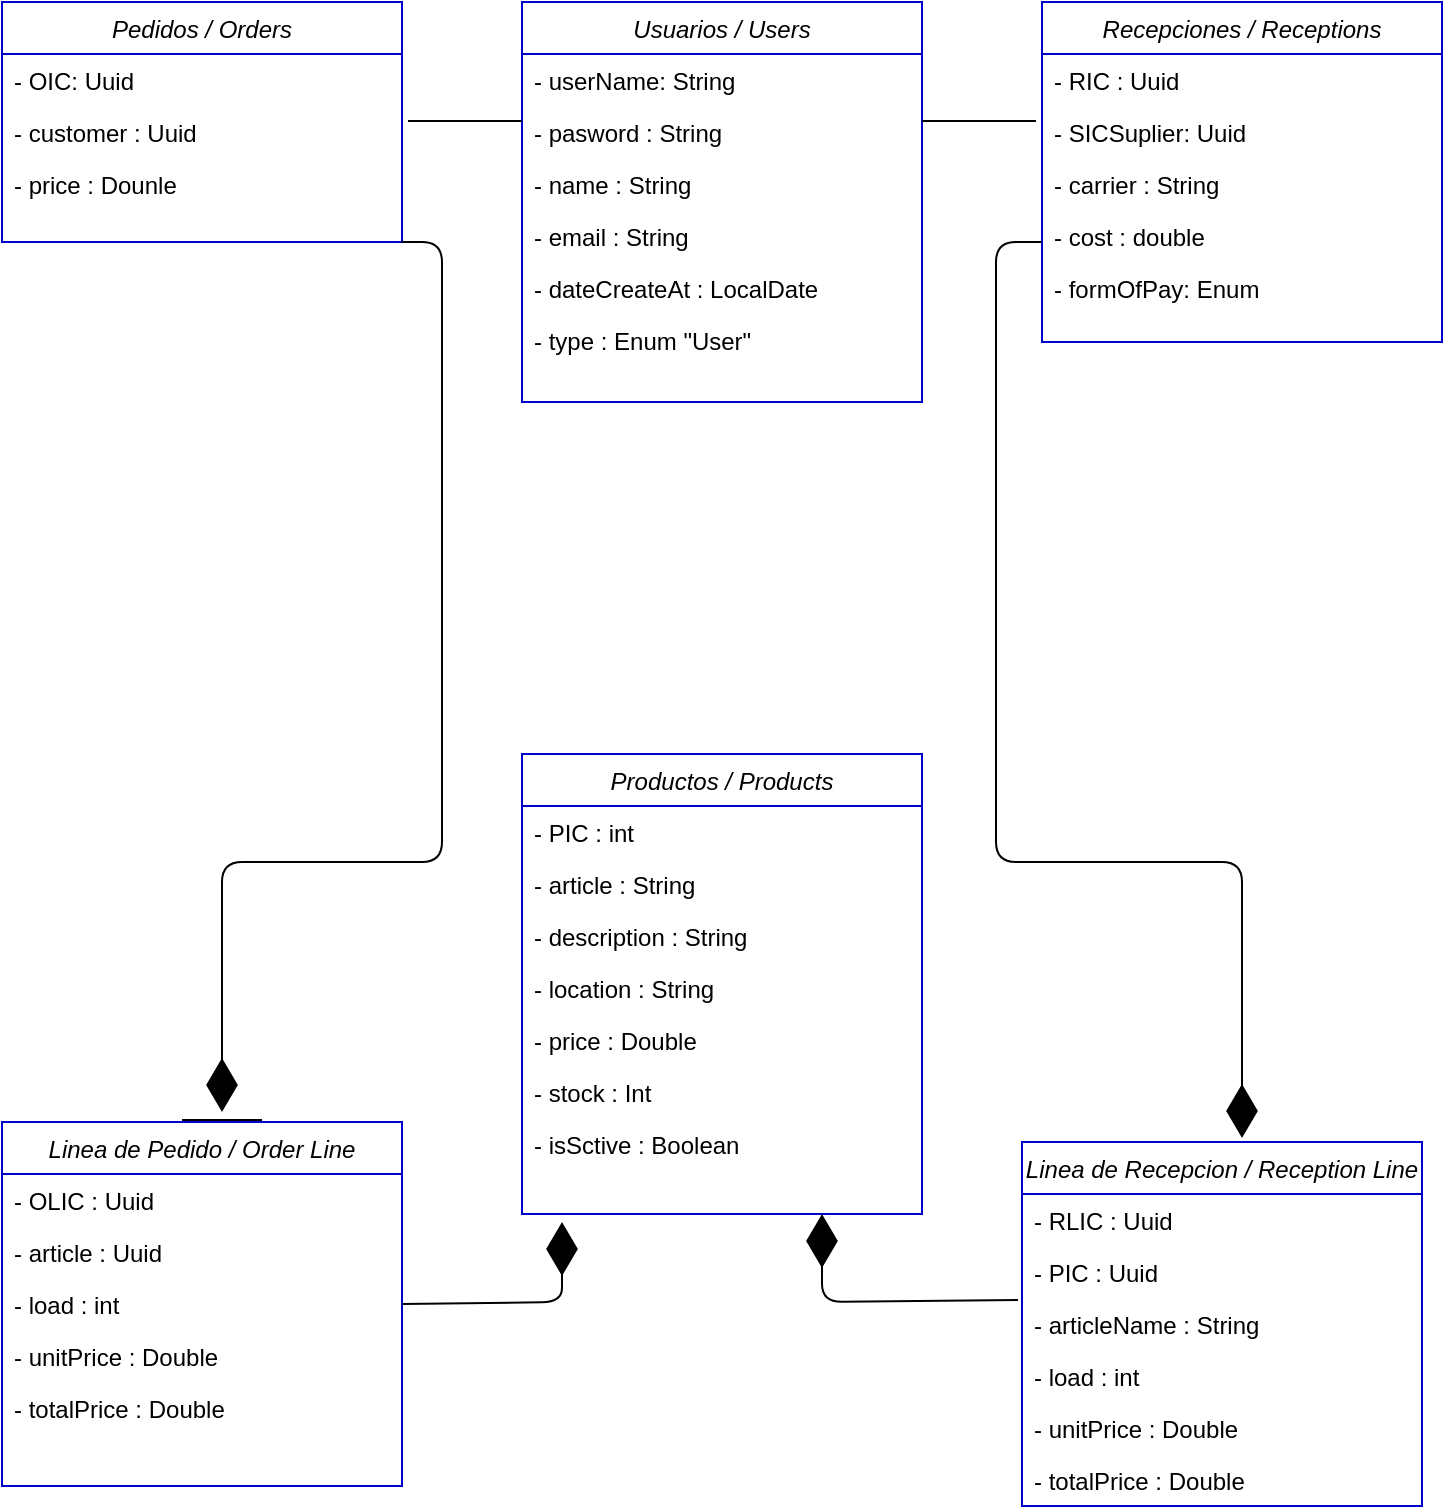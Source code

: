 <mxfile version="15.2.7" type="device"><diagram id="C5RBs43oDa-KdzZeNtuy" name="Page-1"><mxGraphModel dx="1919" dy="494" grid="1" gridSize="10" guides="1" tooltips="1" connect="1" arrows="1" fold="1" page="1" pageScale="1" pageWidth="827" pageHeight="1169" math="0" shadow="0"><root><mxCell id="WIyWlLk6GJQsqaUBKTNV-0"/><mxCell id="WIyWlLk6GJQsqaUBKTNV-1" parent="WIyWlLk6GJQsqaUBKTNV-0"/><mxCell id="xP6IEk8G_7_wYVqHRWd4-0" value="Pedidos / Orders" style="swimlane;fontStyle=2;align=center;verticalAlign=top;childLayout=stackLayout;horizontal=1;startSize=26;horizontalStack=0;resizeParent=1;resizeLast=0;collapsible=1;marginBottom=0;rounded=0;shadow=0;strokeWidth=1;fillColor=#FFFFFF;strokeColor=#0000CC;" parent="WIyWlLk6GJQsqaUBKTNV-1" vertex="1"><mxGeometry x="-800" y="220" width="200" height="120" as="geometry"><mxRectangle x="-200" y="50" width="160" height="26" as="alternateBounds"/></mxGeometry></mxCell><mxCell id="xP6IEk8G_7_wYVqHRWd4-20" value="- OIC: Uuid&#10;" style="text;align=left;verticalAlign=top;spacingLeft=4;spacingRight=4;overflow=hidden;rotatable=0;points=[[0,0.5],[1,0.5]];portConstraint=eastwest;rounded=0;shadow=0;html=0;" parent="xP6IEk8G_7_wYVqHRWd4-0" vertex="1"><mxGeometry y="26" width="200" height="26" as="geometry"/></mxCell><mxCell id="xP6IEk8G_7_wYVqHRWd4-1" value="- customer : Uuid" style="text;align=left;verticalAlign=top;spacingLeft=4;spacingRight=4;overflow=hidden;rotatable=0;points=[[0,0.5],[1,0.5]];portConstraint=eastwest;" parent="xP6IEk8G_7_wYVqHRWd4-0" vertex="1"><mxGeometry y="52" width="200" height="26" as="geometry"/></mxCell><mxCell id="xP6IEk8G_7_wYVqHRWd4-2" value="- price : Dounle" style="text;align=left;verticalAlign=top;spacingLeft=4;spacingRight=4;overflow=hidden;rotatable=0;points=[[0,0.5],[1,0.5]];portConstraint=eastwest;rounded=0;shadow=0;html=0;" parent="xP6IEk8G_7_wYVqHRWd4-0" vertex="1"><mxGeometry y="78" width="200" height="26" as="geometry"/></mxCell><mxCell id="XiTa4pajt9Ke85h2i4oA-14" value="Productos / Products" style="swimlane;fontStyle=2;align=center;verticalAlign=top;childLayout=stackLayout;horizontal=1;startSize=26;horizontalStack=0;resizeParent=1;resizeLast=0;collapsible=1;marginBottom=0;rounded=0;shadow=0;strokeWidth=1;fillColor=#FFFFFF;strokeColor=#0000CC;" parent="WIyWlLk6GJQsqaUBKTNV-1" vertex="1"><mxGeometry x="-540" y="596" width="200" height="230" as="geometry"><mxRectangle x="-200" y="50" width="160" height="26" as="alternateBounds"/></mxGeometry></mxCell><mxCell id="XiTa4pajt9Ke85h2i4oA-15" value="- PIC : int" style="text;align=left;verticalAlign=top;spacingLeft=4;spacingRight=4;overflow=hidden;rotatable=0;points=[[0,0.5],[1,0.5]];portConstraint=eastwest;" parent="XiTa4pajt9Ke85h2i4oA-14" vertex="1"><mxGeometry y="26" width="200" height="26" as="geometry"/></mxCell><mxCell id="XiTa4pajt9Ke85h2i4oA-16" value="- article : String" style="text;align=left;verticalAlign=top;spacingLeft=4;spacingRight=4;overflow=hidden;rotatable=0;points=[[0,0.5],[1,0.5]];portConstraint=eastwest;rounded=0;shadow=0;html=0;" parent="XiTa4pajt9Ke85h2i4oA-14" vertex="1"><mxGeometry y="52" width="200" height="26" as="geometry"/></mxCell><mxCell id="XiTa4pajt9Ke85h2i4oA-17" value="- description : String" style="text;align=left;verticalAlign=top;spacingLeft=4;spacingRight=4;overflow=hidden;rotatable=0;points=[[0,0.5],[1,0.5]];portConstraint=eastwest;rounded=0;shadow=0;html=0;" parent="XiTa4pajt9Ke85h2i4oA-14" vertex="1"><mxGeometry y="78" width="200" height="26" as="geometry"/></mxCell><mxCell id="XiTa4pajt9Ke85h2i4oA-18" value="- location : String" style="text;align=left;verticalAlign=top;spacingLeft=4;spacingRight=4;overflow=hidden;rotatable=0;points=[[0,0.5],[1,0.5]];portConstraint=eastwest;rounded=0;shadow=0;html=0;" parent="XiTa4pajt9Ke85h2i4oA-14" vertex="1"><mxGeometry y="104" width="200" height="26" as="geometry"/></mxCell><mxCell id="XiTa4pajt9Ke85h2i4oA-19" value="- price : Double" style="text;align=left;verticalAlign=top;spacingLeft=4;spacingRight=4;overflow=hidden;rotatable=0;points=[[0,0.5],[1,0.5]];portConstraint=eastwest;rounded=0;shadow=0;html=0;" parent="XiTa4pajt9Ke85h2i4oA-14" vertex="1"><mxGeometry y="130" width="200" height="26" as="geometry"/></mxCell><mxCell id="XiTa4pajt9Ke85h2i4oA-20" value="- stock : Int" style="text;align=left;verticalAlign=top;spacingLeft=4;spacingRight=4;overflow=hidden;rotatable=0;points=[[0,0.5],[1,0.5]];portConstraint=eastwest;rounded=0;shadow=0;html=0;" parent="XiTa4pajt9Ke85h2i4oA-14" vertex="1"><mxGeometry y="156" width="200" height="26" as="geometry"/></mxCell><mxCell id="XiTa4pajt9Ke85h2i4oA-21" value="- isSctive : Boolean" style="text;align=left;verticalAlign=top;spacingLeft=4;spacingRight=4;overflow=hidden;rotatable=0;points=[[0,0.5],[1,0.5]];portConstraint=eastwest;rounded=0;shadow=0;html=0;" parent="XiTa4pajt9Ke85h2i4oA-14" vertex="1"><mxGeometry y="182" width="200" height="26" as="geometry"/></mxCell><mxCell id="XiTa4pajt9Ke85h2i4oA-27" value="Recepciones / Receptions" style="swimlane;fontStyle=2;align=center;verticalAlign=top;childLayout=stackLayout;horizontal=1;startSize=26;horizontalStack=0;resizeParent=1;resizeLast=0;collapsible=1;marginBottom=0;rounded=0;shadow=0;strokeWidth=1;fillColor=#FFFFFF;strokeColor=#0000CC;" parent="WIyWlLk6GJQsqaUBKTNV-1" vertex="1"><mxGeometry x="-280" y="220" width="200" height="170" as="geometry"><mxRectangle x="-200" y="50" width="160" height="26" as="alternateBounds"/></mxGeometry></mxCell><mxCell id="XiTa4pajt9Ke85h2i4oA-28" value="- RIC : Uuid" style="text;align=left;verticalAlign=top;spacingLeft=4;spacingRight=4;overflow=hidden;rotatable=0;points=[[0,0.5],[1,0.5]];portConstraint=eastwest;" parent="XiTa4pajt9Ke85h2i4oA-27" vertex="1"><mxGeometry y="26" width="200" height="26" as="geometry"/></mxCell><mxCell id="XiTa4pajt9Ke85h2i4oA-29" value="- SICSuplier: Uuid" style="text;align=left;verticalAlign=top;spacingLeft=4;spacingRight=4;overflow=hidden;rotatable=0;points=[[0,0.5],[1,0.5]];portConstraint=eastwest;rounded=0;shadow=0;html=0;" parent="XiTa4pajt9Ke85h2i4oA-27" vertex="1"><mxGeometry y="52" width="200" height="26" as="geometry"/></mxCell><mxCell id="XiTa4pajt9Ke85h2i4oA-30" value="- carrier : String" style="text;align=left;verticalAlign=top;spacingLeft=4;spacingRight=4;overflow=hidden;rotatable=0;points=[[0,0.5],[1,0.5]];portConstraint=eastwest;rounded=0;shadow=0;html=0;" parent="XiTa4pajt9Ke85h2i4oA-27" vertex="1"><mxGeometry y="78" width="200" height="26" as="geometry"/></mxCell><mxCell id="XiTa4pajt9Ke85h2i4oA-31" value="- cost : double" style="text;align=left;verticalAlign=top;spacingLeft=4;spacingRight=4;overflow=hidden;rotatable=0;points=[[0,0.5],[1,0.5]];portConstraint=eastwest;rounded=0;shadow=0;html=0;" parent="XiTa4pajt9Ke85h2i4oA-27" vertex="1"><mxGeometry y="104" width="200" height="26" as="geometry"/></mxCell><mxCell id="XiTa4pajt9Ke85h2i4oA-88" value="- formOfPay: Enum " style="text;align=left;verticalAlign=top;spacingLeft=4;spacingRight=4;overflow=hidden;rotatable=0;points=[[0,0.5],[1,0.5]];portConstraint=eastwest;rounded=0;shadow=0;html=0;" parent="XiTa4pajt9Ke85h2i4oA-27" vertex="1"><mxGeometry y="130" width="200" height="26" as="geometry"/></mxCell><mxCell id="XiTa4pajt9Ke85h2i4oA-65" value="Linea de Recepcion / Reception Line" style="swimlane;fontStyle=2;align=center;verticalAlign=top;childLayout=stackLayout;horizontal=1;startSize=26;horizontalStack=0;resizeParent=1;resizeLast=0;collapsible=1;marginBottom=0;rounded=0;shadow=0;strokeWidth=1;fillColor=#FFFFFF;strokeColor=#0000CC;" parent="WIyWlLk6GJQsqaUBKTNV-1" vertex="1"><mxGeometry x="-290" y="790" width="200" height="182" as="geometry"><mxRectangle x="-200" y="50" width="160" height="26" as="alternateBounds"/></mxGeometry></mxCell><mxCell id="XiTa4pajt9Ke85h2i4oA-66" value="- RLIC : Uuid" style="text;align=left;verticalAlign=top;spacingLeft=4;spacingRight=4;overflow=hidden;rotatable=0;points=[[0,0.5],[1,0.5]];portConstraint=eastwest;" parent="XiTa4pajt9Ke85h2i4oA-65" vertex="1"><mxGeometry y="26" width="200" height="26" as="geometry"/></mxCell><mxCell id="XiTa4pajt9Ke85h2i4oA-67" value="- PIC : Uuid " style="text;align=left;verticalAlign=top;spacingLeft=4;spacingRight=4;overflow=hidden;rotatable=0;points=[[0,0.5],[1,0.5]];portConstraint=eastwest;rounded=0;shadow=0;html=0;" parent="XiTa4pajt9Ke85h2i4oA-65" vertex="1"><mxGeometry y="52" width="200" height="26" as="geometry"/></mxCell><mxCell id="XiTa4pajt9Ke85h2i4oA-89" value="- articleName : String" style="text;align=left;verticalAlign=top;spacingLeft=4;spacingRight=4;overflow=hidden;rotatable=0;points=[[0,0.5],[1,0.5]];portConstraint=eastwest;rounded=0;shadow=0;html=0;" parent="XiTa4pajt9Ke85h2i4oA-65" vertex="1"><mxGeometry y="78" width="200" height="26" as="geometry"/></mxCell><mxCell id="XiTa4pajt9Ke85h2i4oA-68" value="- load : int" style="text;align=left;verticalAlign=top;spacingLeft=4;spacingRight=4;overflow=hidden;rotatable=0;points=[[0,0.5],[1,0.5]];portConstraint=eastwest;rounded=0;shadow=0;html=0;" parent="XiTa4pajt9Ke85h2i4oA-65" vertex="1"><mxGeometry y="104" width="200" height="26" as="geometry"/></mxCell><mxCell id="XiTa4pajt9Ke85h2i4oA-69" value="- unitPrice : Double" style="text;align=left;verticalAlign=top;spacingLeft=4;spacingRight=4;overflow=hidden;rotatable=0;points=[[0,0.5],[1,0.5]];portConstraint=eastwest;rounded=0;shadow=0;html=0;" parent="XiTa4pajt9Ke85h2i4oA-65" vertex="1"><mxGeometry y="130" width="200" height="26" as="geometry"/></mxCell><mxCell id="XiTa4pajt9Ke85h2i4oA-71" value="- totalPrice : Double" style="text;align=left;verticalAlign=top;spacingLeft=4;spacingRight=4;overflow=hidden;rotatable=0;points=[[0,0.5],[1,0.5]];portConstraint=eastwest;rounded=0;shadow=0;html=0;" parent="XiTa4pajt9Ke85h2i4oA-65" vertex="1"><mxGeometry y="156" width="200" height="22" as="geometry"/></mxCell><mxCell id="XiTa4pajt9Ke85h2i4oA-72" value="Linea de Pedido / Order Line" style="swimlane;fontStyle=2;align=center;verticalAlign=top;childLayout=stackLayout;horizontal=1;startSize=26;horizontalStack=0;resizeParent=1;resizeLast=0;collapsible=1;marginBottom=0;rounded=0;shadow=0;strokeWidth=1;fillColor=#FFFFFF;strokeColor=#0000CC;" parent="WIyWlLk6GJQsqaUBKTNV-1" vertex="1"><mxGeometry x="-800" y="780" width="200" height="182" as="geometry"><mxRectangle x="-200" y="50" width="160" height="26" as="alternateBounds"/></mxGeometry></mxCell><mxCell id="XiTa4pajt9Ke85h2i4oA-73" value="- OLIC : Uuid" style="text;align=left;verticalAlign=top;spacingLeft=4;spacingRight=4;overflow=hidden;rotatable=0;points=[[0,0.5],[1,0.5]];portConstraint=eastwest;" parent="XiTa4pajt9Ke85h2i4oA-72" vertex="1"><mxGeometry y="26" width="200" height="26" as="geometry"/></mxCell><mxCell id="XiTa4pajt9Ke85h2i4oA-74" value="- article : Uuid " style="text;align=left;verticalAlign=top;spacingLeft=4;spacingRight=4;overflow=hidden;rotatable=0;points=[[0,0.5],[1,0.5]];portConstraint=eastwest;rounded=0;shadow=0;html=0;" parent="XiTa4pajt9Ke85h2i4oA-72" vertex="1"><mxGeometry y="52" width="200" height="26" as="geometry"/></mxCell><mxCell id="XiTa4pajt9Ke85h2i4oA-75" value="- load : int" style="text;align=left;verticalAlign=top;spacingLeft=4;spacingRight=4;overflow=hidden;rotatable=0;points=[[0,0.5],[1,0.5]];portConstraint=eastwest;rounded=0;shadow=0;html=0;" parent="XiTa4pajt9Ke85h2i4oA-72" vertex="1"><mxGeometry y="78" width="200" height="26" as="geometry"/></mxCell><mxCell id="XiTa4pajt9Ke85h2i4oA-76" value="- unitPrice : Double" style="text;align=left;verticalAlign=top;spacingLeft=4;spacingRight=4;overflow=hidden;rotatable=0;points=[[0,0.5],[1,0.5]];portConstraint=eastwest;rounded=0;shadow=0;html=0;" parent="XiTa4pajt9Ke85h2i4oA-72" vertex="1"><mxGeometry y="104" width="200" height="26" as="geometry"/></mxCell><mxCell id="XiTa4pajt9Ke85h2i4oA-77" value="- totalPrice : Double" style="text;align=left;verticalAlign=top;spacingLeft=4;spacingRight=4;overflow=hidden;rotatable=0;points=[[0,0.5],[1,0.5]];portConstraint=eastwest;rounded=0;shadow=0;html=0;" parent="XiTa4pajt9Ke85h2i4oA-72" vertex="1"><mxGeometry y="130" width="200" height="26" as="geometry"/></mxCell><mxCell id="XiTa4pajt9Ke85h2i4oA-40" value="Usuarios / Users" style="swimlane;fontStyle=2;align=center;verticalAlign=top;childLayout=stackLayout;horizontal=1;startSize=26;horizontalStack=0;resizeParent=1;resizeLast=0;collapsible=1;marginBottom=0;rounded=0;shadow=0;strokeWidth=1;fillColor=#FFFFFF;strokeColor=#0000CC;" parent="WIyWlLk6GJQsqaUBKTNV-1" vertex="1"><mxGeometry x="-540" y="220" width="200" height="200" as="geometry"><mxRectangle x="-200" y="50" width="160" height="26" as="alternateBounds"/></mxGeometry></mxCell><mxCell id="XiTa4pajt9Ke85h2i4oA-41" value="- userName: String" style="text;align=left;verticalAlign=top;spacingLeft=4;spacingRight=4;overflow=hidden;rotatable=0;points=[[0,0.5],[1,0.5]];portConstraint=eastwest;" parent="XiTa4pajt9Ke85h2i4oA-40" vertex="1"><mxGeometry y="26" width="200" height="26" as="geometry"/></mxCell><mxCell id="XiTa4pajt9Ke85h2i4oA-42" value="- pasword : String" style="text;align=left;verticalAlign=top;spacingLeft=4;spacingRight=4;overflow=hidden;rotatable=0;points=[[0,0.5],[1,0.5]];portConstraint=eastwest;rounded=0;shadow=0;html=0;" parent="XiTa4pajt9Ke85h2i4oA-40" vertex="1"><mxGeometry y="52" width="200" height="26" as="geometry"/></mxCell><mxCell id="XiTa4pajt9Ke85h2i4oA-43" value="- name : String" style="text;align=left;verticalAlign=top;spacingLeft=4;spacingRight=4;overflow=hidden;rotatable=0;points=[[0,0.5],[1,0.5]];portConstraint=eastwest;rounded=0;shadow=0;html=0;" parent="XiTa4pajt9Ke85h2i4oA-40" vertex="1"><mxGeometry y="78" width="200" height="26" as="geometry"/></mxCell><mxCell id="XiTa4pajt9Ke85h2i4oA-44" value="- email : String" style="text;align=left;verticalAlign=top;spacingLeft=4;spacingRight=4;overflow=hidden;rotatable=0;points=[[0,0.5],[1,0.5]];portConstraint=eastwest;rounded=0;shadow=0;html=0;" parent="XiTa4pajt9Ke85h2i4oA-40" vertex="1"><mxGeometry y="104" width="200" height="26" as="geometry"/></mxCell><mxCell id="XiTa4pajt9Ke85h2i4oA-45" value="- dateCreateAt : LocalDate" style="text;align=left;verticalAlign=top;spacingLeft=4;spacingRight=4;overflow=hidden;rotatable=0;points=[[0,0.5],[1,0.5]];portConstraint=eastwest;rounded=0;shadow=0;html=0;" parent="XiTa4pajt9Ke85h2i4oA-40" vertex="1"><mxGeometry y="130" width="200" height="26" as="geometry"/></mxCell><mxCell id="XiTa4pajt9Ke85h2i4oA-46" value="- type : Enum &quot;User&quot;" style="text;align=left;verticalAlign=top;spacingLeft=4;spacingRight=4;overflow=hidden;rotatable=0;points=[[0,0.5],[1,0.5]];portConstraint=eastwest;rounded=0;shadow=0;html=0;" parent="XiTa4pajt9Ke85h2i4oA-40" vertex="1"><mxGeometry y="156" width="200" height="26" as="geometry"/></mxCell><mxCell id="XiTa4pajt9Ke85h2i4oA-96" value="" style="endArrow=none;html=1;exitX=1;exitY=-0.192;exitDx=0;exitDy=0;exitPerimeter=0;" parent="WIyWlLk6GJQsqaUBKTNV-1" edge="1"><mxGeometry width="50" height="50" relative="1" as="geometry"><mxPoint x="-340" y="279.508" as="sourcePoint"/><mxPoint x="-283" y="279.5" as="targetPoint"/></mxGeometry></mxCell><mxCell id="XiTa4pajt9Ke85h2i4oA-98" value="" style="endArrow=diamondThin;endFill=1;endSize=24;html=1;exitX=1;exitY=1;exitDx=0;exitDy=0;" parent="WIyWlLk6GJQsqaUBKTNV-1" source="xP6IEk8G_7_wYVqHRWd4-0" target="XiTa4pajt9Ke85h2i4oA-99" edge="1"><mxGeometry width="160" relative="1" as="geometry"><mxPoint x="-600" y="380" as="sourcePoint"/><mxPoint x="-690" y="779" as="targetPoint"/><Array as="points"><mxPoint x="-580" y="340"/><mxPoint x="-580" y="650"/><mxPoint x="-690" y="650"/></Array></mxGeometry></mxCell><mxCell id="XiTa4pajt9Ke85h2i4oA-99" value="" style="line;strokeWidth=1;fillColor=none;align=left;verticalAlign=middle;spacingTop=-1;spacingLeft=3;spacingRight=3;rotatable=0;labelPosition=right;points=[];portConstraint=eastwest;" parent="WIyWlLk6GJQsqaUBKTNV-1" vertex="1"><mxGeometry x="-710" y="775" width="40" height="8" as="geometry"/></mxCell><mxCell id="XiTa4pajt9Ke85h2i4oA-102" value="" style="endArrow=none;html=1;exitX=1;exitY=-0.192;exitDx=0;exitDy=0;exitPerimeter=0;" parent="WIyWlLk6GJQsqaUBKTNV-1" edge="1"><mxGeometry width="50" height="50" relative="1" as="geometry"><mxPoint x="-597" y="279.508" as="sourcePoint"/><mxPoint x="-540" y="279.5" as="targetPoint"/></mxGeometry></mxCell><mxCell id="XiTa4pajt9Ke85h2i4oA-103" value="" style="endArrow=diamondThin;endFill=1;endSize=24;html=1;" parent="WIyWlLk6GJQsqaUBKTNV-1" edge="1"><mxGeometry width="160" relative="1" as="geometry"><mxPoint x="-280" y="340" as="sourcePoint"/><mxPoint x="-180" y="788" as="targetPoint"/><Array as="points"><mxPoint x="-303" y="340"/><mxPoint x="-303" y="650"/><mxPoint x="-180" y="650"/></Array></mxGeometry></mxCell><mxCell id="XiTa4pajt9Ke85h2i4oA-107" value="" style="endArrow=diamondThin;endFill=1;endSize=24;html=1;exitX=1;exitY=0.5;exitDx=0;exitDy=0;" parent="WIyWlLk6GJQsqaUBKTNV-1" source="XiTa4pajt9Ke85h2i4oA-75" edge="1"><mxGeometry width="160" relative="1" as="geometry"><mxPoint x="-660" y="870" as="sourcePoint"/><mxPoint x="-520" y="830" as="targetPoint"/><Array as="points"><mxPoint x="-520" y="870"/></Array></mxGeometry></mxCell><mxCell id="XiTa4pajt9Ke85h2i4oA-108" value="" style="endArrow=diamondThin;endFill=1;endSize=24;html=1;exitX=-0.01;exitY=0.038;exitDx=0;exitDy=0;entryX=0.75;entryY=1;entryDx=0;entryDy=0;exitPerimeter=0;" parent="WIyWlLk6GJQsqaUBKTNV-1" source="XiTa4pajt9Ke85h2i4oA-89" target="XiTa4pajt9Ke85h2i4oA-14" edge="1"><mxGeometry width="160" relative="1" as="geometry"><mxPoint x="-590" y="881" as="sourcePoint"/><mxPoint x="-510" y="840" as="targetPoint"/><Array as="points"><mxPoint x="-390" y="870"/></Array></mxGeometry></mxCell></root></mxGraphModel></diagram></mxfile>